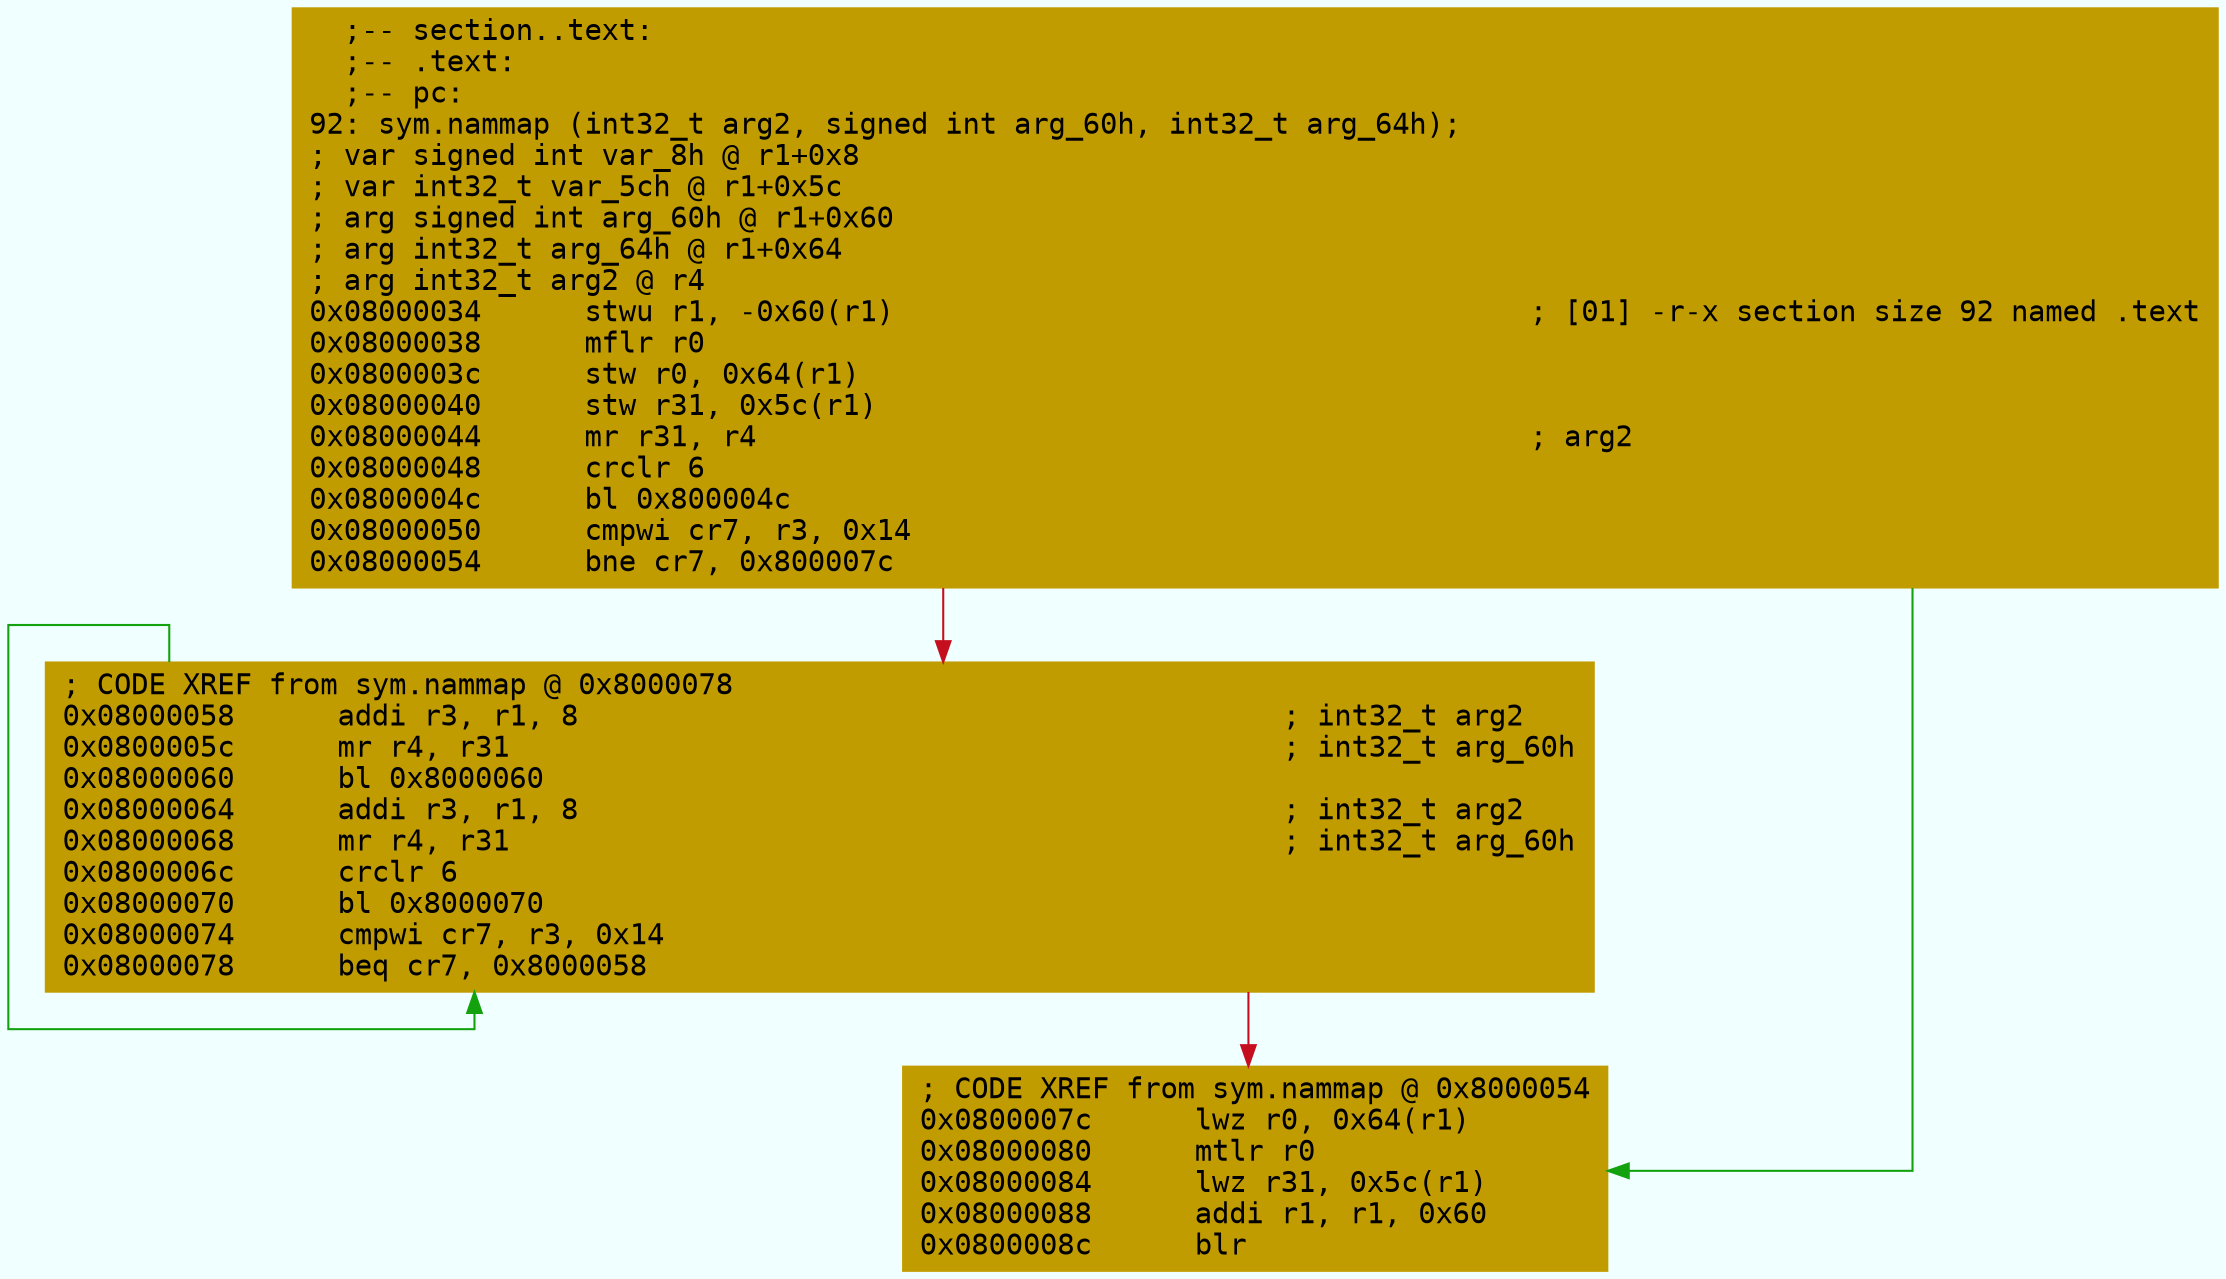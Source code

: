 digraph code {
	graph [bgcolor=azure fontsize=8 fontname="Courier" splines="ortho"];
	node [fillcolor=gray style=filled shape=box];
	edge [arrowhead="normal"];
	"0x08000034" [URL="sym.nammap/0x08000034", fillcolor="#c19c00",color="#c19c00", fontname="Courier",label="  ;-- section..text:\l  ;-- .text:\l  ;-- pc:\l92: sym.nammap (int32_t arg2, signed int arg_60h, int32_t arg_64h);\l; var signed int var_8h @ r1+0x8\l; var int32_t var_5ch @ r1+0x5c\l; arg signed int arg_60h @ r1+0x60\l; arg int32_t arg_64h @ r1+0x64\l; arg int32_t arg2 @ r4\l0x08000034      stwu r1, -0x60(r1)                                     ; [01] -r-x section size 92 named .text\l0x08000038      mflr r0\l0x0800003c      stw r0, 0x64(r1)\l0x08000040      stw r31, 0x5c(r1)\l0x08000044      mr r31, r4                                             ; arg2\l0x08000048      crclr 6\l0x0800004c      bl 0x800004c\l0x08000050      cmpwi cr7, r3, 0x14\l0x08000054      bne cr7, 0x800007c\l"]
	"0x08000058" [URL="sym.nammap/0x08000058", fillcolor="#c19c00",color="#c19c00", fontname="Courier",label="; CODE XREF from sym.nammap @ 0x8000078\l0x08000058      addi r3, r1, 8                                         ; int32_t arg2\l0x0800005c      mr r4, r31                                             ; int32_t arg_60h\l0x08000060      bl 0x8000060\l0x08000064      addi r3, r1, 8                                         ; int32_t arg2\l0x08000068      mr r4, r31                                             ; int32_t arg_60h\l0x0800006c      crclr 6\l0x08000070      bl 0x8000070\l0x08000074      cmpwi cr7, r3, 0x14\l0x08000078      beq cr7, 0x8000058\l"]
	"0x0800007c" [URL="sym.nammap/0x0800007c", fillcolor="#c19c00",color="#c19c00", fontname="Courier",label="; CODE XREF from sym.nammap @ 0x8000054\l0x0800007c      lwz r0, 0x64(r1)\l0x08000080      mtlr r0\l0x08000084      lwz r31, 0x5c(r1)\l0x08000088      addi r1, r1, 0x60\l0x0800008c      blr\l"]
        "0x08000034" -> "0x0800007c" [color="#13a10e"];
        "0x08000034" -> "0x08000058" [color="#c50f1f"];
        "0x08000058" -> "0x08000058" [color="#13a10e"];
        "0x08000058" -> "0x0800007c" [color="#c50f1f"];
}
